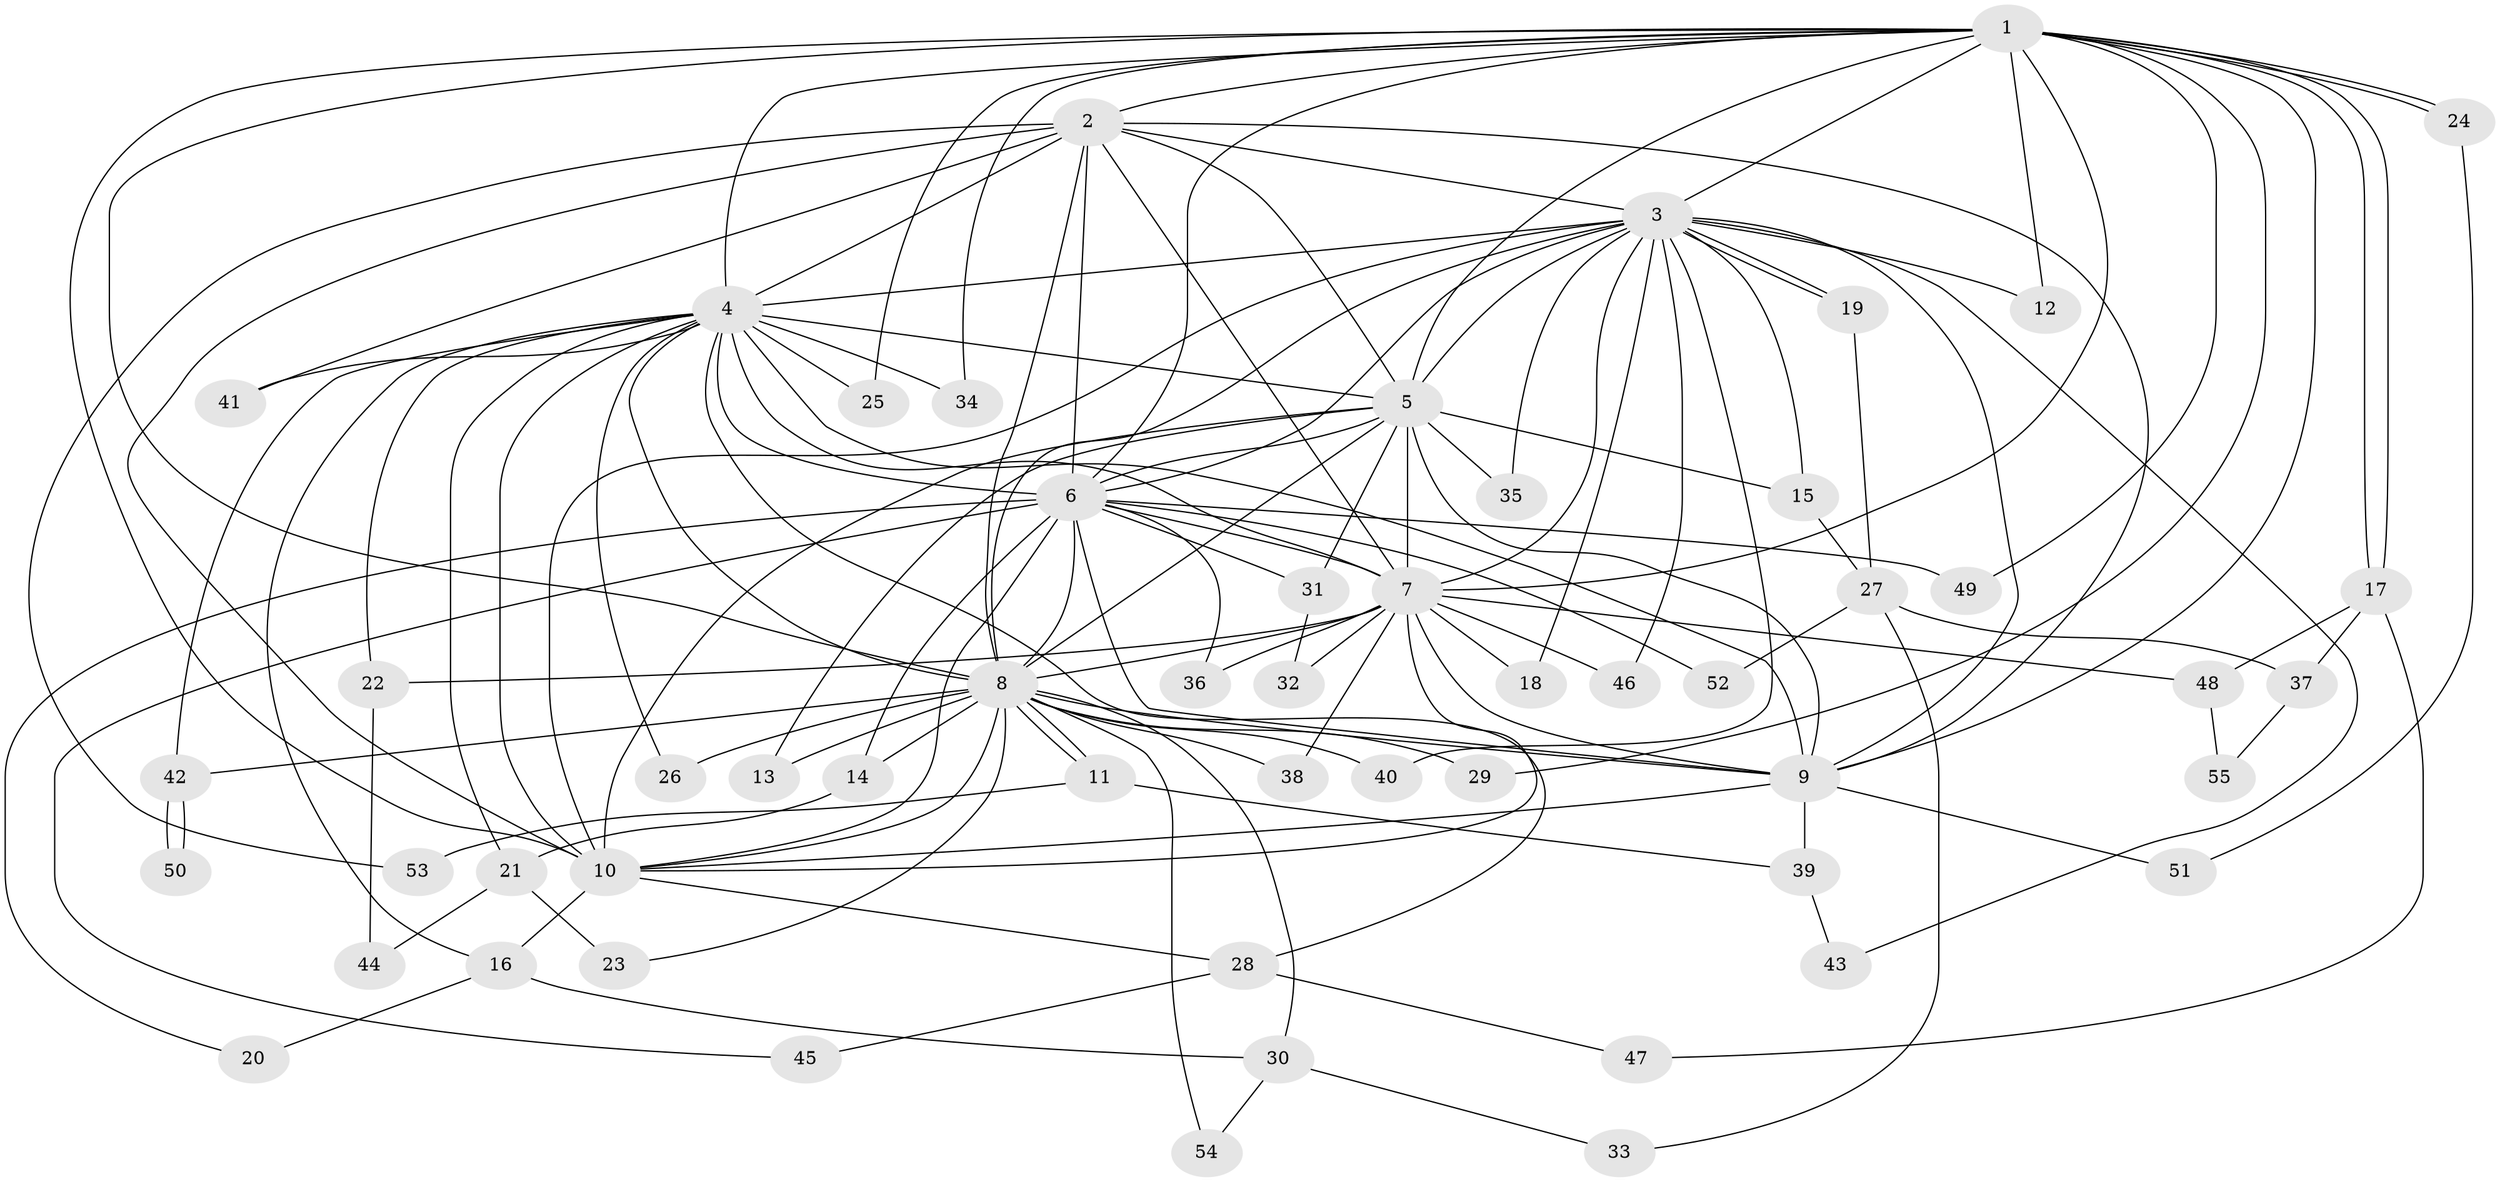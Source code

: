 // coarse degree distribution, {22: 0.02631578947368421, 9: 0.05263157894736842, 14: 0.02631578947368421, 16: 0.02631578947368421, 13: 0.02631578947368421, 12: 0.02631578947368421, 18: 0.02631578947368421, 4: 0.05263157894736842, 2: 0.4473684210526316, 5: 0.10526315789473684, 3: 0.15789473684210525, 1: 0.02631578947368421}
// Generated by graph-tools (version 1.1) at 2025/17/03/04/25 18:17:48]
// undirected, 55 vertices, 135 edges
graph export_dot {
graph [start="1"]
  node [color=gray90,style=filled];
  1;
  2;
  3;
  4;
  5;
  6;
  7;
  8;
  9;
  10;
  11;
  12;
  13;
  14;
  15;
  16;
  17;
  18;
  19;
  20;
  21;
  22;
  23;
  24;
  25;
  26;
  27;
  28;
  29;
  30;
  31;
  32;
  33;
  34;
  35;
  36;
  37;
  38;
  39;
  40;
  41;
  42;
  43;
  44;
  45;
  46;
  47;
  48;
  49;
  50;
  51;
  52;
  53;
  54;
  55;
  1 -- 2;
  1 -- 3;
  1 -- 4;
  1 -- 5;
  1 -- 6;
  1 -- 7;
  1 -- 8;
  1 -- 9;
  1 -- 10;
  1 -- 12;
  1 -- 17;
  1 -- 17;
  1 -- 24;
  1 -- 24;
  1 -- 25;
  1 -- 29;
  1 -- 34;
  1 -- 49;
  2 -- 3;
  2 -- 4;
  2 -- 5;
  2 -- 6;
  2 -- 7;
  2 -- 8;
  2 -- 9;
  2 -- 10;
  2 -- 41;
  2 -- 53;
  3 -- 4;
  3 -- 5;
  3 -- 6;
  3 -- 7;
  3 -- 8;
  3 -- 9;
  3 -- 10;
  3 -- 12;
  3 -- 15;
  3 -- 18;
  3 -- 19;
  3 -- 19;
  3 -- 35;
  3 -- 40;
  3 -- 43;
  3 -- 46;
  4 -- 5;
  4 -- 6;
  4 -- 7;
  4 -- 8;
  4 -- 9;
  4 -- 10;
  4 -- 16;
  4 -- 21;
  4 -- 22;
  4 -- 25;
  4 -- 26;
  4 -- 28;
  4 -- 34;
  4 -- 41;
  4 -- 42;
  5 -- 6;
  5 -- 7;
  5 -- 8;
  5 -- 9;
  5 -- 10;
  5 -- 13;
  5 -- 15;
  5 -- 31;
  5 -- 35;
  6 -- 7;
  6 -- 8;
  6 -- 9;
  6 -- 10;
  6 -- 14;
  6 -- 20;
  6 -- 31;
  6 -- 36;
  6 -- 45;
  6 -- 49;
  6 -- 52;
  7 -- 8;
  7 -- 9;
  7 -- 10;
  7 -- 18;
  7 -- 22;
  7 -- 32;
  7 -- 36;
  7 -- 38;
  7 -- 46;
  7 -- 48;
  8 -- 9;
  8 -- 10;
  8 -- 11;
  8 -- 11;
  8 -- 13;
  8 -- 14;
  8 -- 23;
  8 -- 26;
  8 -- 29;
  8 -- 30;
  8 -- 38;
  8 -- 40;
  8 -- 42;
  8 -- 54;
  9 -- 10;
  9 -- 39;
  9 -- 51;
  10 -- 16;
  10 -- 28;
  11 -- 39;
  11 -- 53;
  14 -- 21;
  15 -- 27;
  16 -- 20;
  16 -- 30;
  17 -- 37;
  17 -- 47;
  17 -- 48;
  19 -- 27;
  21 -- 23;
  21 -- 44;
  22 -- 44;
  24 -- 51;
  27 -- 33;
  27 -- 37;
  27 -- 52;
  28 -- 45;
  28 -- 47;
  30 -- 33;
  30 -- 54;
  31 -- 32;
  37 -- 55;
  39 -- 43;
  42 -- 50;
  42 -- 50;
  48 -- 55;
}

